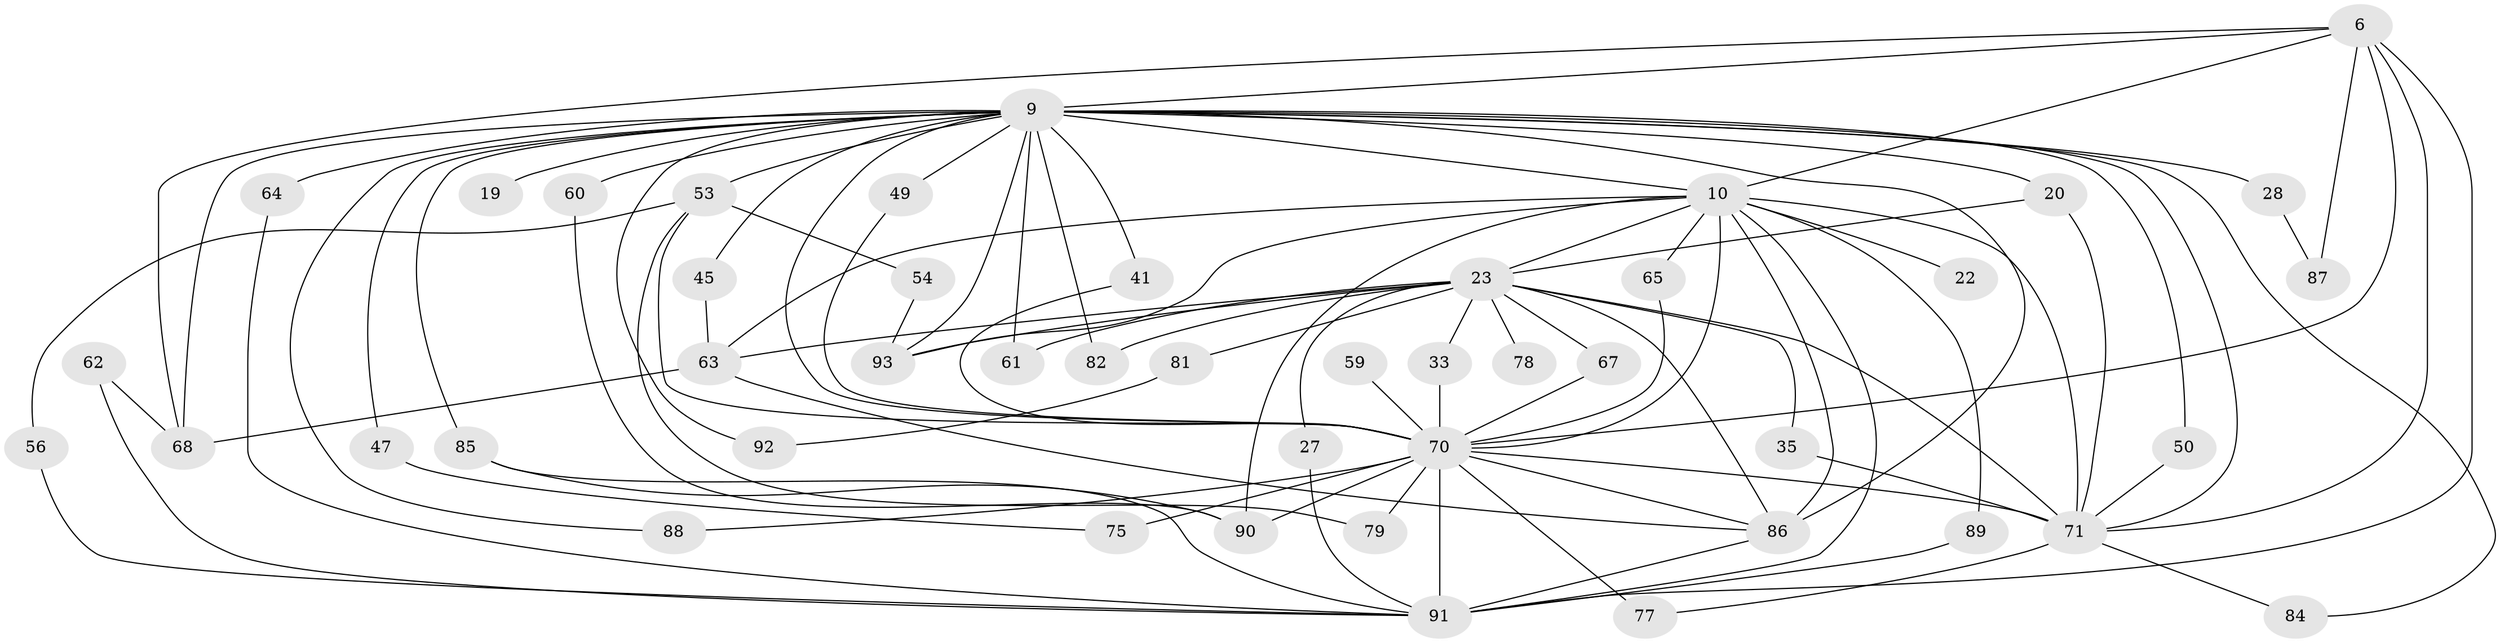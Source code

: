 // original degree distribution, {11: 0.03225806451612903, 19: 0.010752688172043012, 16: 0.010752688172043012, 14: 0.010752688172043012, 24: 0.010752688172043012, 13: 0.010752688172043012, 28: 0.010752688172043012, 27: 0.010752688172043012, 17: 0.010752688172043012, 4: 0.13978494623655913, 6: 0.021505376344086023, 3: 0.21505376344086022, 2: 0.4731182795698925, 9: 0.010752688172043012, 5: 0.021505376344086023}
// Generated by graph-tools (version 1.1) at 2025/46/03/09/25 04:46:27]
// undirected, 46 vertices, 94 edges
graph export_dot {
graph [start="1"]
  node [color=gray90,style=filled];
  6 [super="+1"];
  9 [super="+8"];
  10 [super="+3"];
  19;
  20 [super="+15"];
  22;
  23 [super="+17"];
  27;
  28;
  33;
  35;
  41;
  45;
  47;
  49;
  50;
  53 [super="+43+29"];
  54;
  56;
  59;
  60 [super="+42"];
  61;
  62;
  63 [super="+31"];
  64 [super="+52"];
  65;
  67;
  68 [super="+57+51"];
  70 [super="+40+5"];
  71 [super="+14+7+18"];
  75 [super="+24"];
  77;
  78;
  79 [super="+30"];
  81;
  82;
  84;
  85 [super="+36+69"];
  86 [super="+55+76"];
  87;
  88 [super="+32"];
  89;
  90 [super="+72+34"];
  91 [super="+58+12+83+80"];
  92;
  93 [super="+39"];
  6 -- 9 [weight=4];
  6 -- 10 [weight=4];
  6 -- 71 [weight=5];
  6 -- 87;
  6 -- 70 [weight=4];
  6 -- 68;
  6 -- 91;
  9 -- 10 [weight=4];
  9 -- 28 [weight=2];
  9 -- 45;
  9 -- 47;
  9 -- 49;
  9 -- 53 [weight=3];
  9 -- 68 [weight=3];
  9 -- 84;
  9 -- 64 [weight=2];
  9 -- 19;
  9 -- 82;
  9 -- 92;
  9 -- 41;
  9 -- 50;
  9 -- 60 [weight=2];
  9 -- 61;
  9 -- 71 [weight=5];
  9 -- 20;
  9 -- 85 [weight=2];
  9 -- 70 [weight=5];
  9 -- 86 [weight=4];
  9 -- 88;
  9 -- 93;
  10 -- 22 [weight=2];
  10 -- 63 [weight=3];
  10 -- 65;
  10 -- 89;
  10 -- 93;
  10 -- 23;
  10 -- 71 [weight=5];
  10 -- 70 [weight=4];
  10 -- 86;
  10 -- 90 [weight=3];
  10 -- 91;
  20 -- 23;
  20 -- 71;
  23 -- 27 [weight=2];
  23 -- 33;
  23 -- 61;
  23 -- 67;
  23 -- 78 [weight=2];
  23 -- 81 [weight=2];
  23 -- 35;
  23 -- 82;
  23 -- 63;
  23 -- 71;
  23 -- 86 [weight=2];
  23 -- 93;
  27 -- 91 [weight=2];
  28 -- 87;
  33 -- 70;
  35 -- 71;
  41 -- 70;
  45 -- 63;
  47 -- 75;
  49 -- 70;
  50 -- 71;
  53 -- 54;
  53 -- 56;
  53 -- 79;
  53 -- 70;
  54 -- 93;
  56 -- 91;
  59 -- 70;
  60 -- 90;
  62 -- 68;
  62 -- 91;
  63 -- 86;
  63 -- 68;
  64 -- 91;
  65 -- 70;
  67 -- 70;
  70 -- 71 [weight=6];
  70 -- 75 [weight=3];
  70 -- 77;
  70 -- 79 [weight=2];
  70 -- 88;
  70 -- 86;
  70 -- 90 [weight=2];
  70 -- 91 [weight=5];
  71 -- 77;
  71 -- 84;
  81 -- 92;
  85 -- 90;
  85 -- 91;
  86 -- 91;
  89 -- 91;
}
